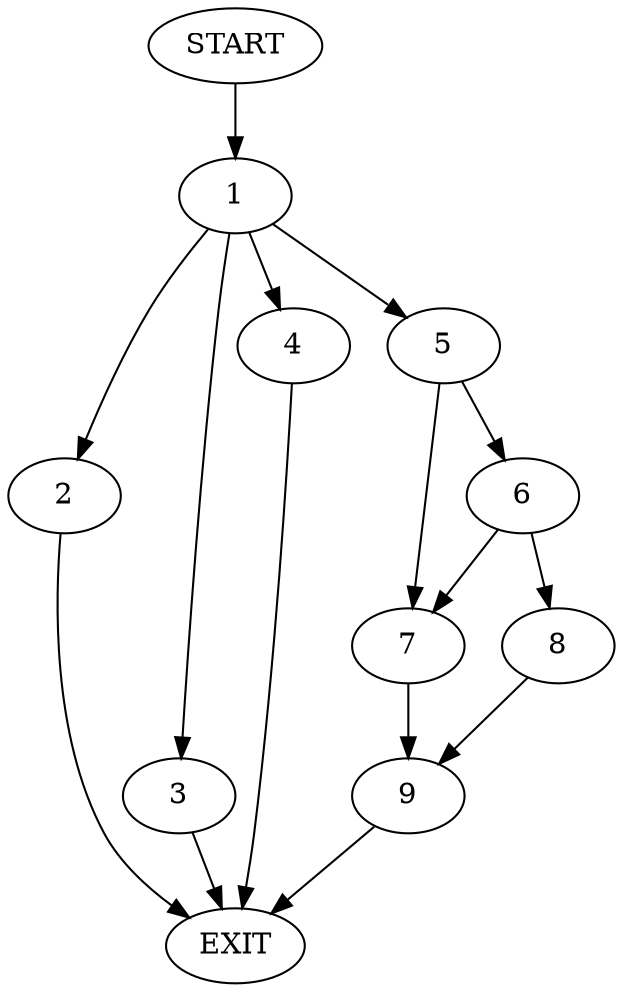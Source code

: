 digraph {
0 [label="START"]
10 [label="EXIT"]
0 -> 1
1 -> 2
1 -> 3
1 -> 4
1 -> 5
2 -> 10
5 -> 6
5 -> 7
3 -> 10
4 -> 10
6 -> 8
6 -> 7
7 -> 9
8 -> 9
9 -> 10
}
